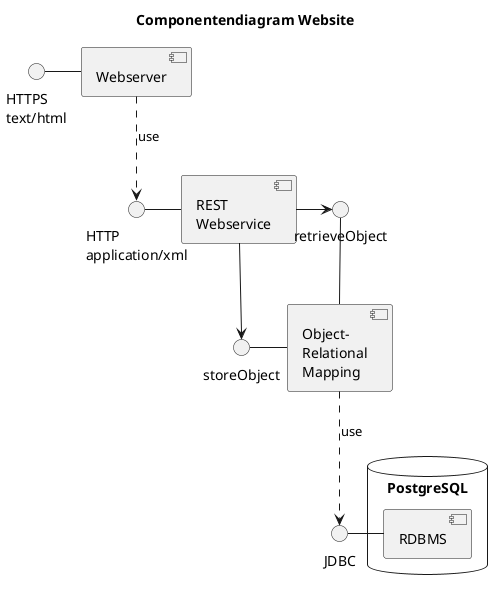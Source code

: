 @startuml
skinparam componentStyle uml2

title Componentendiagram Website

interface "HTTPS\ntext/html" as https
https - [Webserver]

interface "HTTP\napplication/xml" as http
http - [REST\nWebservice]

[Webserver] ..> http : use

interface "retrieveObject" as retrieve
interface "storeObject" as store
retrieve -down- [Object-\nRelational\nMapping]
store - [Object-\nRelational\nMapping]

[REST\nWebservice] -right-> retrieve
[REST\nWebservice] --> store

database "PostgreSQL" {
    [RDBMS]
}

interface "JDBC" as jdbc
jdbc - [RDBMS]

[Object-\nRelational\nMapping] ..> jdbc : use

@enduml

dynamic_library -> [ORM]


[REST Webservice] --> JDBC : use

SNMP_Agent1 -left- [Webserver]
SNMP_Agent2 -left- [REST Webservice]

[SNMP Monitoring] .left.> SNMP_Agent1 : use
[SNMP Monitoring] ..> SNMP_Agent2 : use
